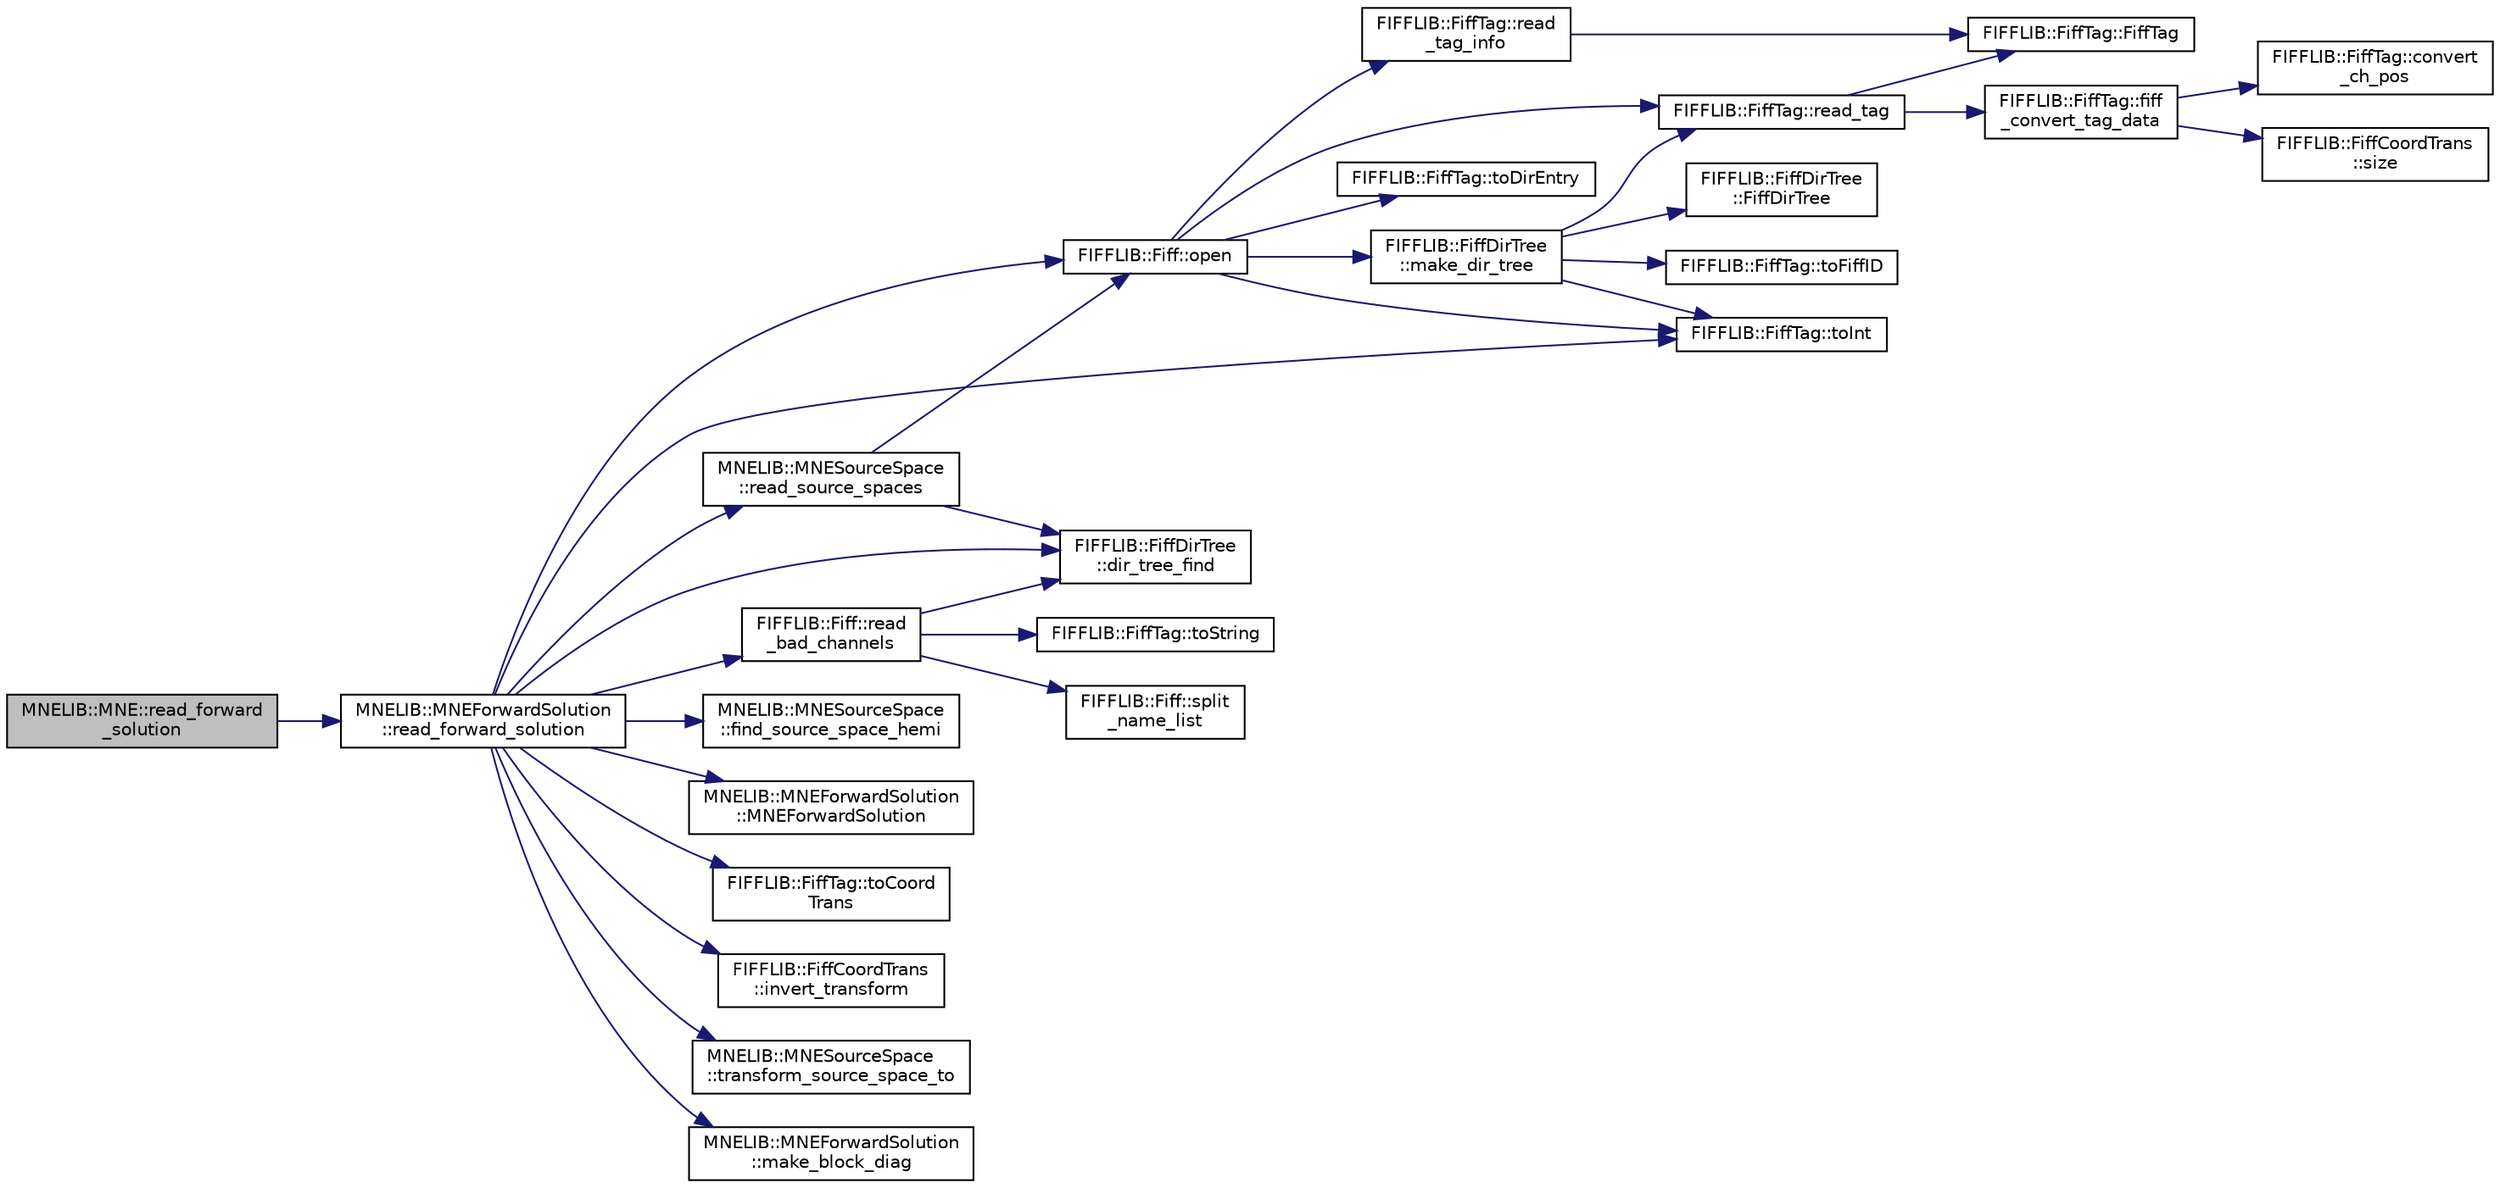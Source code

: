 digraph "MNELIB::MNE::read_forward_solution"
{
  edge [fontname="Helvetica",fontsize="10",labelfontname="Helvetica",labelfontsize="10"];
  node [fontname="Helvetica",fontsize="10",shape=record];
  rankdir="LR";
  Node1 [label="MNELIB::MNE::read_forward\l_solution",height=0.2,width=0.4,color="black", fillcolor="grey75", style="filled" fontcolor="black"];
  Node1 -> Node2 [color="midnightblue",fontsize="10",style="solid",fontname="Helvetica"];
  Node2 [label="MNELIB::MNEForwardSolution\l::read_forward_solution",height=0.2,width=0.4,color="black", fillcolor="white", style="filled",URL="$class_m_n_e_l_i_b_1_1_m_n_e_forward_solution.html#ae90f24d6b33ef9be71b6d048d9a9e1d2"];
  Node2 -> Node3 [color="midnightblue",fontsize="10",style="solid",fontname="Helvetica"];
  Node3 [label="FIFFLIB::Fiff::open",height=0.2,width=0.4,color="black", fillcolor="white", style="filled",URL="$class_f_i_f_f_l_i_b_1_1_fiff.html#a8b13e7f176b5071273802abdac25697d"];
  Node3 -> Node4 [color="midnightblue",fontsize="10",style="solid",fontname="Helvetica"];
  Node4 [label="FIFFLIB::FiffTag::read\l_tag_info",height=0.2,width=0.4,color="black", fillcolor="white", style="filled",URL="$class_f_i_f_f_l_i_b_1_1_fiff_tag.html#a5aadee620ef276f4d965b7ed0049c7b7"];
  Node4 -> Node5 [color="midnightblue",fontsize="10",style="solid",fontname="Helvetica"];
  Node5 [label="FIFFLIB::FiffTag::FiffTag",height=0.2,width=0.4,color="black", fillcolor="white", style="filled",URL="$class_f_i_f_f_l_i_b_1_1_fiff_tag.html#ac69c9131fa8d307bac69034785079407"];
  Node3 -> Node6 [color="midnightblue",fontsize="10",style="solid",fontname="Helvetica"];
  Node6 [label="FIFFLIB::FiffTag::read_tag",height=0.2,width=0.4,color="black", fillcolor="white", style="filled",URL="$class_f_i_f_f_l_i_b_1_1_fiff_tag.html#ae8f4a9b90e5be861bc05b26431319386"];
  Node6 -> Node5 [color="midnightblue",fontsize="10",style="solid",fontname="Helvetica"];
  Node6 -> Node7 [color="midnightblue",fontsize="10",style="solid",fontname="Helvetica"];
  Node7 [label="FIFFLIB::FiffTag::fiff\l_convert_tag_data",height=0.2,width=0.4,color="black", fillcolor="white", style="filled",URL="$class_f_i_f_f_l_i_b_1_1_fiff_tag.html#a74afedb25fa2bcc8a6458e6c77d5b693"];
  Node7 -> Node8 [color="midnightblue",fontsize="10",style="solid",fontname="Helvetica"];
  Node8 [label="FIFFLIB::FiffTag::convert\l_ch_pos",height=0.2,width=0.4,color="black", fillcolor="white", style="filled",URL="$class_f_i_f_f_l_i_b_1_1_fiff_tag.html#aef0eabea76b7358119cbec42d2bddc83"];
  Node7 -> Node9 [color="midnightblue",fontsize="10",style="solid",fontname="Helvetica"];
  Node9 [label="FIFFLIB::FiffCoordTrans\l::size",height=0.2,width=0.4,color="black", fillcolor="white", style="filled",URL="$class_f_i_f_f_l_i_b_1_1_fiff_coord_trans.html#a7312b478ea86b28e283b7e02cd5e579d"];
  Node3 -> Node10 [color="midnightblue",fontsize="10",style="solid",fontname="Helvetica"];
  Node10 [label="FIFFLIB::FiffTag::toInt",height=0.2,width=0.4,color="black", fillcolor="white", style="filled",URL="$class_f_i_f_f_l_i_b_1_1_fiff_tag.html#a88f8094d1f3b876708bd3d5779a30a49"];
  Node3 -> Node11 [color="midnightblue",fontsize="10",style="solid",fontname="Helvetica"];
  Node11 [label="FIFFLIB::FiffTag::toDirEntry",height=0.2,width=0.4,color="black", fillcolor="white", style="filled",URL="$class_f_i_f_f_l_i_b_1_1_fiff_tag.html#a90aaec3b5b428b80fac66df151057d42"];
  Node3 -> Node12 [color="midnightblue",fontsize="10",style="solid",fontname="Helvetica"];
  Node12 [label="FIFFLIB::FiffDirTree\l::make_dir_tree",height=0.2,width=0.4,color="black", fillcolor="white", style="filled",URL="$class_f_i_f_f_l_i_b_1_1_fiff_dir_tree.html#a0401a359c1d7f0dbd07c486cb2378983"];
  Node12 -> Node13 [color="midnightblue",fontsize="10",style="solid",fontname="Helvetica"];
  Node13 [label="FIFFLIB::FiffDirTree\l::FiffDirTree",height=0.2,width=0.4,color="black", fillcolor="white", style="filled",URL="$class_f_i_f_f_l_i_b_1_1_fiff_dir_tree.html#a2a5fde08f450de997f5eae02b925c864"];
  Node12 -> Node6 [color="midnightblue",fontsize="10",style="solid",fontname="Helvetica"];
  Node12 -> Node10 [color="midnightblue",fontsize="10",style="solid",fontname="Helvetica"];
  Node12 -> Node14 [color="midnightblue",fontsize="10",style="solid",fontname="Helvetica"];
  Node14 [label="FIFFLIB::FiffTag::toFiffID",height=0.2,width=0.4,color="black", fillcolor="white", style="filled",URL="$class_f_i_f_f_l_i_b_1_1_fiff_tag.html#a6e27a435596e2d309863e5d57e7a8248"];
  Node2 -> Node15 [color="midnightblue",fontsize="10",style="solid",fontname="Helvetica"];
  Node15 [label="FIFFLIB::FiffDirTree\l::dir_tree_find",height=0.2,width=0.4,color="black", fillcolor="white", style="filled",URL="$class_f_i_f_f_l_i_b_1_1_fiff_dir_tree.html#add5047febab5ab74581c1601f41475d3"];
  Node2 -> Node16 [color="midnightblue",fontsize="10",style="solid",fontname="Helvetica"];
  Node16 [label="MNELIB::MNESourceSpace\l::read_source_spaces",height=0.2,width=0.4,color="black", fillcolor="white", style="filled",URL="$class_m_n_e_l_i_b_1_1_m_n_e_source_space.html#a11223fff767c717f6a55e5d38b33251c"];
  Node16 -> Node3 [color="midnightblue",fontsize="10",style="solid",fontname="Helvetica"];
  Node16 -> Node15 [color="midnightblue",fontsize="10",style="solid",fontname="Helvetica"];
  Node2 -> Node17 [color="midnightblue",fontsize="10",style="solid",fontname="Helvetica"];
  Node17 [label="MNELIB::MNESourceSpace\l::find_source_space_hemi",height=0.2,width=0.4,color="black", fillcolor="white", style="filled",URL="$class_m_n_e_l_i_b_1_1_m_n_e_source_space.html#a73b850bc44b6c1903e5fdac82f9e5189"];
  Node2 -> Node18 [color="midnightblue",fontsize="10",style="solid",fontname="Helvetica"];
  Node18 [label="FIFFLIB::Fiff::read\l_bad_channels",height=0.2,width=0.4,color="black", fillcolor="white", style="filled",URL="$class_f_i_f_f_l_i_b_1_1_fiff.html#ace68c1280bcc07e1201fcdb6bdd3f9e8"];
  Node18 -> Node15 [color="midnightblue",fontsize="10",style="solid",fontname="Helvetica"];
  Node18 -> Node19 [color="midnightblue",fontsize="10",style="solid",fontname="Helvetica"];
  Node19 [label="FIFFLIB::Fiff::split\l_name_list",height=0.2,width=0.4,color="black", fillcolor="white", style="filled",URL="$class_f_i_f_f_l_i_b_1_1_fiff.html#aae3f7b4fbd63e21d1daab0d93bfc76b6"];
  Node18 -> Node20 [color="midnightblue",fontsize="10",style="solid",fontname="Helvetica"];
  Node20 [label="FIFFLIB::FiffTag::toString",height=0.2,width=0.4,color="black", fillcolor="white", style="filled",URL="$class_f_i_f_f_l_i_b_1_1_fiff_tag.html#a2c6b9b9cf0ece41a5b2a7189db336748"];
  Node2 -> Node10 [color="midnightblue",fontsize="10",style="solid",fontname="Helvetica"];
  Node2 -> Node21 [color="midnightblue",fontsize="10",style="solid",fontname="Helvetica"];
  Node21 [label="MNELIB::MNEForwardSolution\l::MNEForwardSolution",height=0.2,width=0.4,color="black", fillcolor="white", style="filled",URL="$class_m_n_e_l_i_b_1_1_m_n_e_forward_solution.html#a2de172fb859cda6d067d0e931c696fe2"];
  Node2 -> Node22 [color="midnightblue",fontsize="10",style="solid",fontname="Helvetica"];
  Node22 [label="FIFFLIB::FiffTag::toCoord\lTrans",height=0.2,width=0.4,color="black", fillcolor="white", style="filled",URL="$class_f_i_f_f_l_i_b_1_1_fiff_tag.html#a3d48f44d196201ada4eb481677e74632"];
  Node2 -> Node23 [color="midnightblue",fontsize="10",style="solid",fontname="Helvetica"];
  Node23 [label="FIFFLIB::FiffCoordTrans\l::invert_transform",height=0.2,width=0.4,color="black", fillcolor="white", style="filled",URL="$class_f_i_f_f_l_i_b_1_1_fiff_coord_trans.html#afc1b8e7d1f6c5b9819124670b85446bc"];
  Node2 -> Node24 [color="midnightblue",fontsize="10",style="solid",fontname="Helvetica"];
  Node24 [label="MNELIB::MNESourceSpace\l::transform_source_space_to",height=0.2,width=0.4,color="black", fillcolor="white", style="filled",URL="$class_m_n_e_l_i_b_1_1_m_n_e_source_space.html#ab6edd0ccf2a7aa3855b0c0281e48049b"];
  Node2 -> Node25 [color="midnightblue",fontsize="10",style="solid",fontname="Helvetica"];
  Node25 [label="MNELIB::MNEForwardSolution\l::make_block_diag",height=0.2,width=0.4,color="black", fillcolor="white", style="filled",URL="$class_m_n_e_l_i_b_1_1_m_n_e_forward_solution.html#afb312e7470c29a6c0e94a302174cb811"];
}
